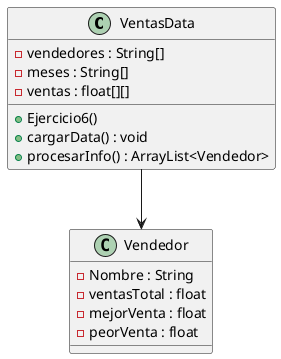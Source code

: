 @startuml Ejercicio_6

class VentasData{
    -vendedores : String[]
    -meses : String[]
    -ventas : float[][]
    +Ejercicio6()    
    +cargarData() : void 
    +procesarInfo() : ArrayList<Vendedor> 
}

class Vendedor{
    -Nombre : String 
    -ventasTotal : float 
    -mejorVenta : float 
    -peorVenta : float 
}

VentasData --> Vendedor

@enduml